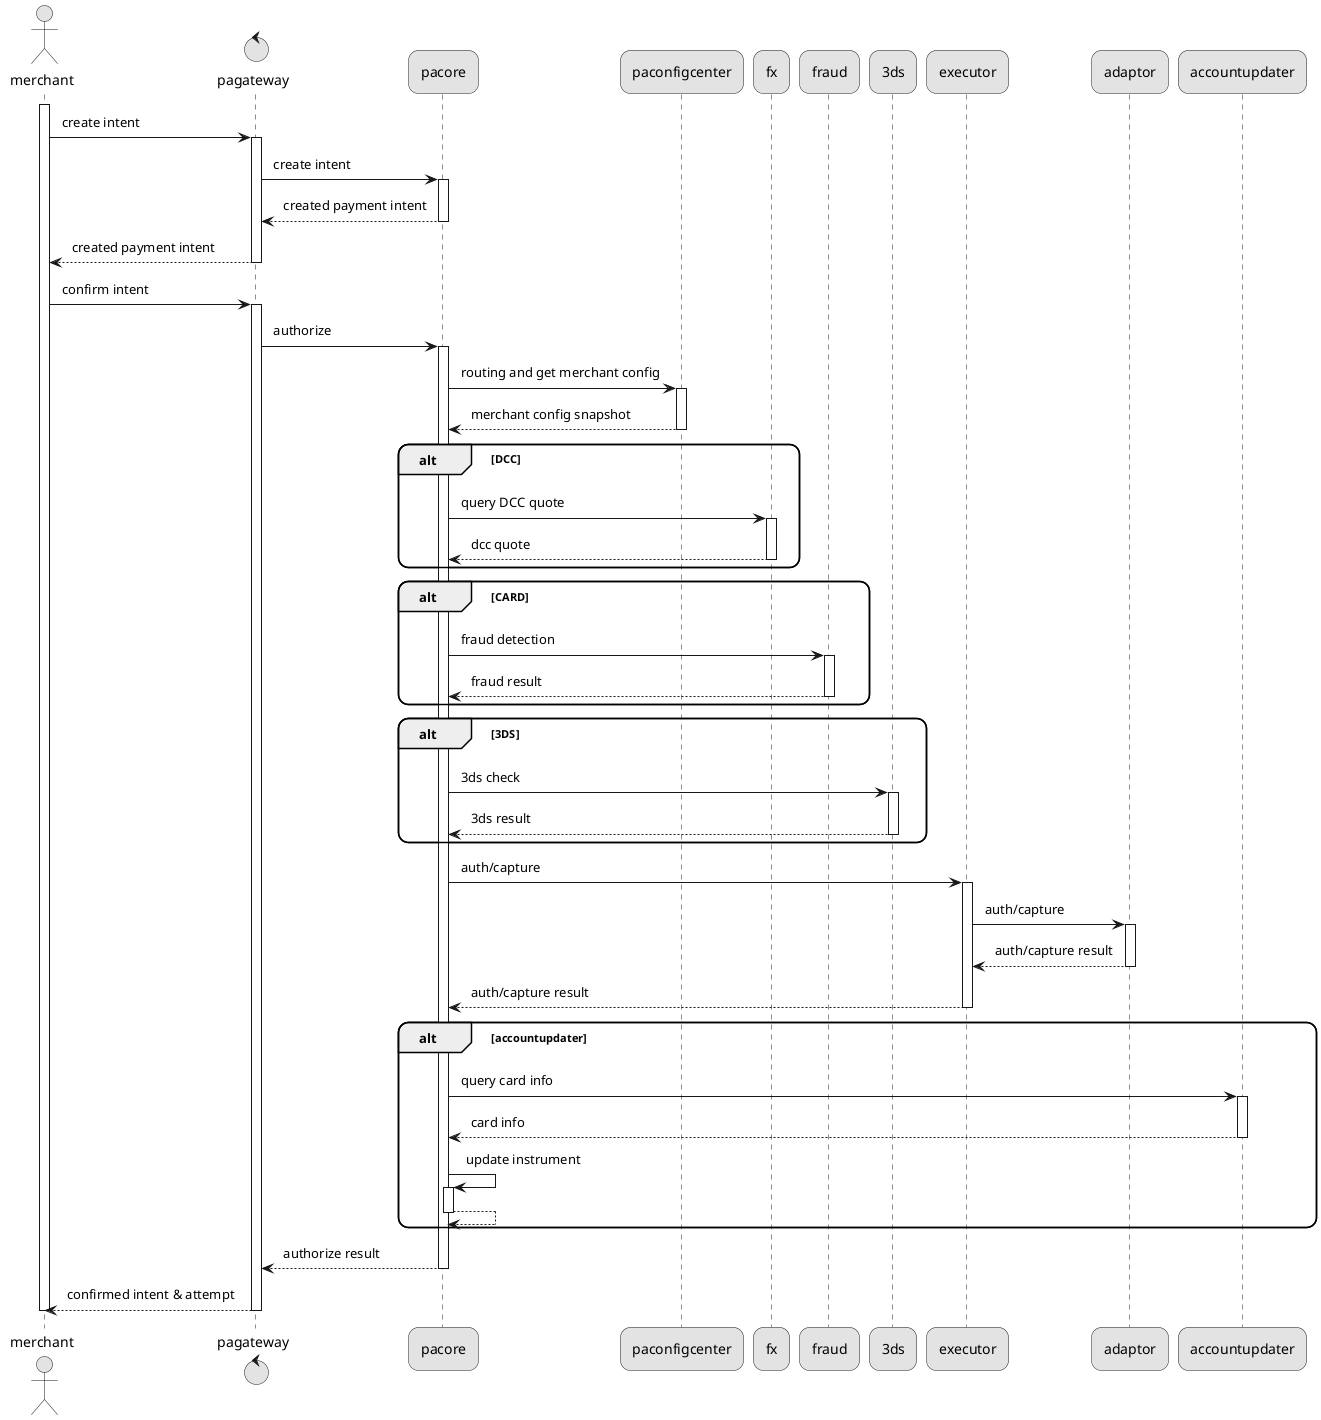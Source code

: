 @startuml

skinparam padding 5
skinparam roundcorner 20

skinparam monochrome true

autoactivate on

actor "merchant" as User
control "pagateway" as pagateway
participant "pacore" as pacore
participant "paconfigcenter" as paconfigcenter
participant "fx" as FxService
participant "fraud" as FraudService
participant "3ds" as 3DSService
participant "executor" as executor
participant "adaptor" as adaptor
participant "accountupdater" as accountupdater

activate User
User -> pagateway: create intent
pagateway -> pacore: create intent
return created payment intent
return created payment intent

User -> pagateway: confirm intent

pagateway -> pacore: authorize 

pacore -> paconfigcenter: routing and get merchant config
return merchant config snapshot

alt DCC
pacore -> FxService: query DCC quote  
return dcc quote
end 

alt CARD
pacore -> FraudService: fraud detection
return fraud result
end 

alt 3DS
pacore -> 3DSService: 3ds check
return 3ds result
end 

pacore -> executor: auth/capture
executor -> adaptor: auth/capture
return auth/capture result
return auth/capture result

alt accountupdater
pacore -> accountupdater: query card info
return card info
pacore -> pacore: update instrument
return
end accountupdater

return authorize result
return confirmed intent & attempt 

deactivate User 

@enduml